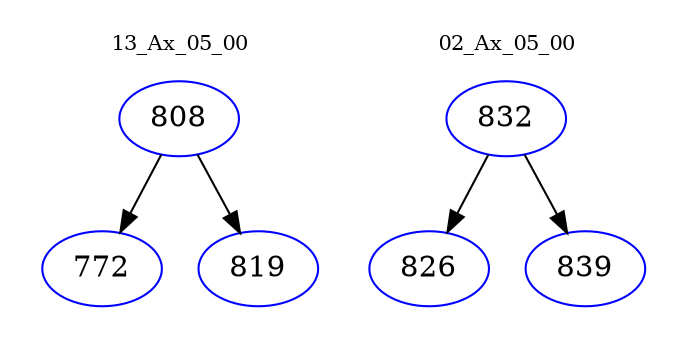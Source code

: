digraph{
subgraph cluster_0 {
color = white
label = "13_Ax_05_00";
fontsize=10;
T0_808 [label="808", color="blue"]
T0_808 -> T0_772 [color="black"]
T0_772 [label="772", color="blue"]
T0_808 -> T0_819 [color="black"]
T0_819 [label="819", color="blue"]
}
subgraph cluster_1 {
color = white
label = "02_Ax_05_00";
fontsize=10;
T1_832 [label="832", color="blue"]
T1_832 -> T1_826 [color="black"]
T1_826 [label="826", color="blue"]
T1_832 -> T1_839 [color="black"]
T1_839 [label="839", color="blue"]
}
}
